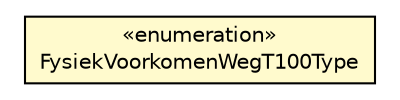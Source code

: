 #!/usr/local/bin/dot
#
# Class diagram 
# Generated by UMLGraph version R5_6-24-gf6e263 (http://www.umlgraph.org/)
#

digraph G {
	edge [fontname="Helvetica",fontsize=10,labelfontname="Helvetica",labelfontsize=10];
	node [fontname="Helvetica",fontsize=10,shape=plaintext];
	nodesep=0.25;
	ranksep=0.5;
	// nl.b3p.topnl.top100nl.FysiekVoorkomenWegT100Type
	c19353 [label=<<table title="nl.b3p.topnl.top100nl.FysiekVoorkomenWegT100Type" border="0" cellborder="1" cellspacing="0" cellpadding="2" port="p" bgcolor="lemonChiffon" href="./FysiekVoorkomenWegT100Type.html">
		<tr><td><table border="0" cellspacing="0" cellpadding="1">
<tr><td align="center" balign="center"> &#171;enumeration&#187; </td></tr>
<tr><td align="center" balign="center"> FysiekVoorkomenWegT100Type </td></tr>
		</table></td></tr>
		</table>>, URL="./FysiekVoorkomenWegT100Type.html", fontname="Helvetica", fontcolor="black", fontsize=10.0];
}

